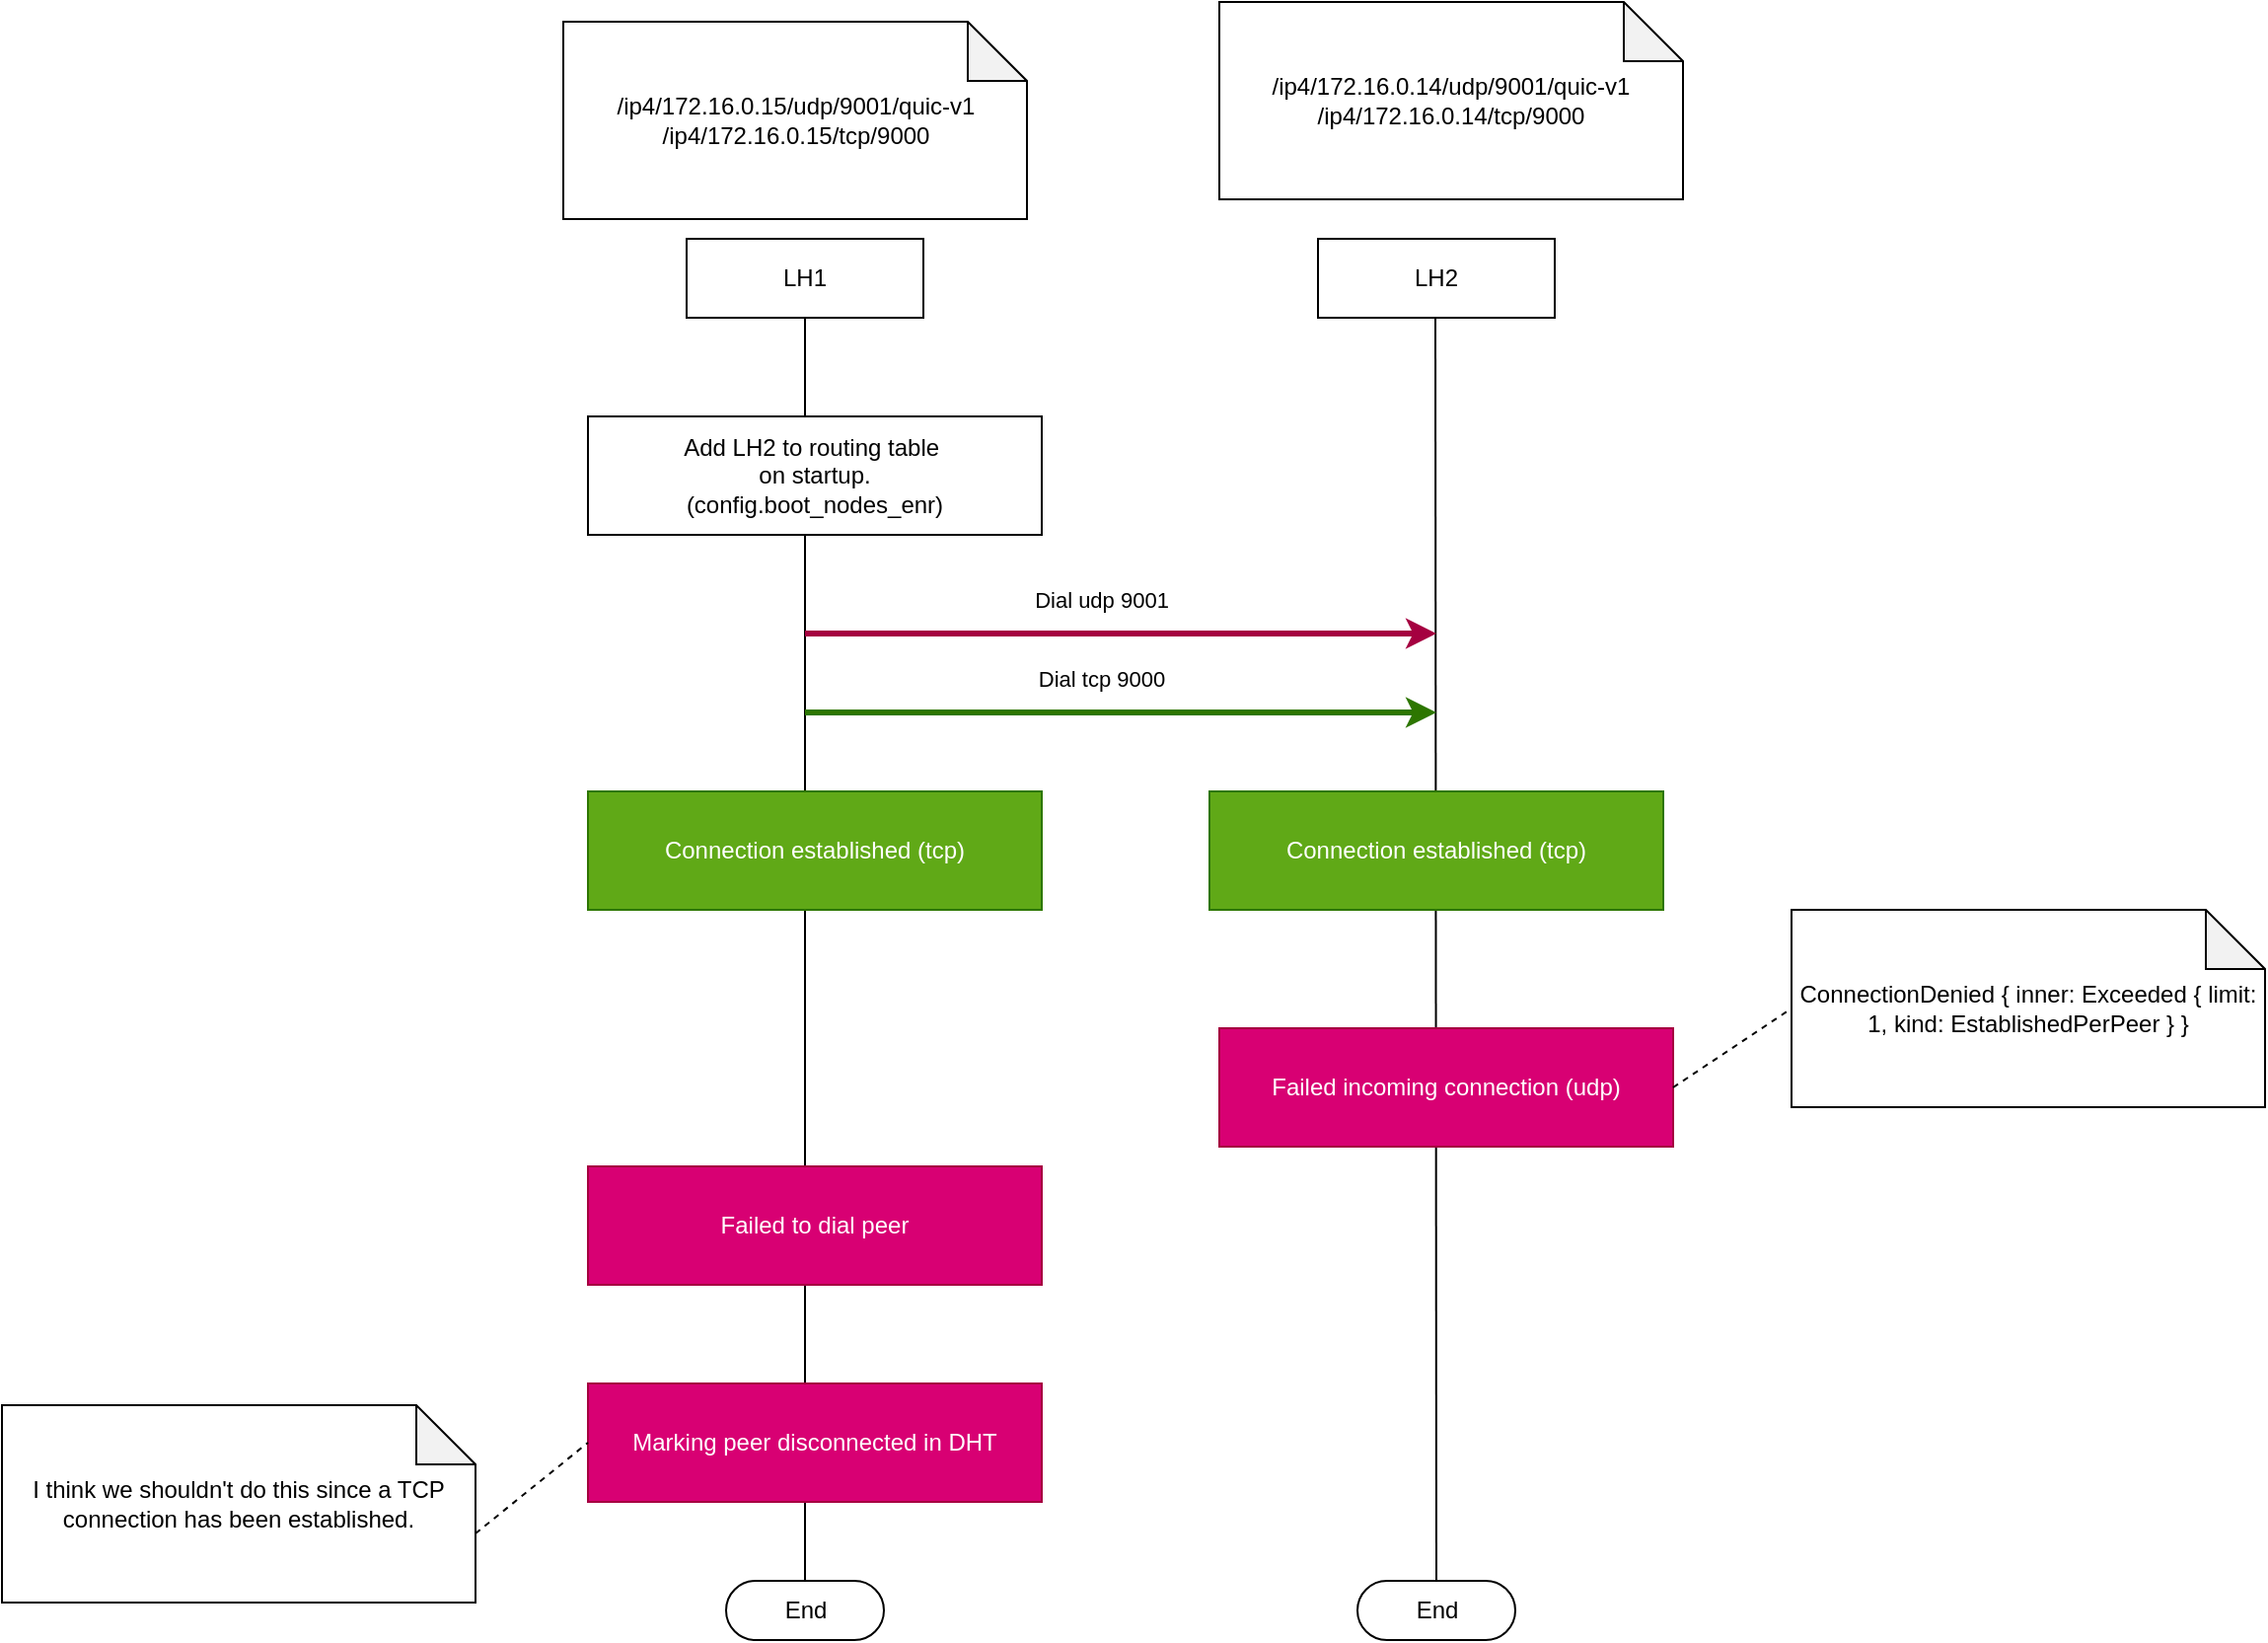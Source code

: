 <mxfile>
    <diagram id="T8pmpTCMuDaPm9wjzUCa" name="Page-1">
        <mxGraphModel dx="1643" dy="1421" grid="0" gridSize="10" guides="1" tooltips="1" connect="1" arrows="1" fold="1" page="0" pageScale="1" pageWidth="827" pageHeight="1169" background="none" math="0" shadow="0">
            <root>
                <mxCell id="0"/>
                <mxCell id="1" parent="0"/>
                <mxCell id="147" value="LH1" style="rounded=0;whiteSpace=wrap;html=1;fontStyle=0" parent="1" vertex="1">
                    <mxGeometry x="160" y="280" width="120" height="40" as="geometry"/>
                </mxCell>
                <mxCell id="148" value="LH2" style="rounded=0;whiteSpace=wrap;html=1;fontStyle=0" parent="1" vertex="1">
                    <mxGeometry x="480" y="280" width="120" height="40" as="geometry"/>
                </mxCell>
                <mxCell id="149" value="" style="endArrow=none;html=1;entryX=0.5;entryY=1;entryDx=0;entryDy=0;exitX=0.5;exitY=0.5;exitDx=0;exitDy=-15;exitPerimeter=0;" parent="1" target="147" edge="1" source="192">
                    <mxGeometry width="50" height="50" relative="1" as="geometry">
                        <mxPoint x="220" y="720" as="sourcePoint"/>
                        <mxPoint x="270" y="430" as="targetPoint"/>
                    </mxGeometry>
                </mxCell>
                <mxCell id="150" value="" style="endArrow=none;html=1;entryX=0.5;entryY=1;entryDx=0;entryDy=0;exitX=0.5;exitY=0.5;exitDx=0;exitDy=-15;exitPerimeter=0;" parent="1" edge="1" source="193">
                    <mxGeometry width="50" height="50" relative="1" as="geometry">
                        <mxPoint x="540" y="720" as="sourcePoint"/>
                        <mxPoint x="539.5" y="320" as="targetPoint"/>
                    </mxGeometry>
                </mxCell>
                <mxCell id="151" value="" style="endArrow=classic;html=1;fillColor=#d80073;strokeColor=#A50040;strokeWidth=3;" parent="1" edge="1">
                    <mxGeometry width="50" height="50" relative="1" as="geometry">
                        <mxPoint x="220" y="480" as="sourcePoint"/>
                        <mxPoint x="540" y="480" as="targetPoint"/>
                    </mxGeometry>
                </mxCell>
                <mxCell id="152" value="Dial udp 9001" style="edgeLabel;html=1;align=center;verticalAlign=middle;resizable=0;points=[];" parent="151" vertex="1" connectable="0">
                    <mxGeometry x="-0.158" y="2" relative="1" as="geometry">
                        <mxPoint x="15" y="-15" as="offset"/>
                    </mxGeometry>
                </mxCell>
                <mxCell id="170" value="ConnectionDenied { inner: Exceeded { limit: 1, kind: EstablishedPerPeer } }" style="shape=note;whiteSpace=wrap;html=1;backgroundOutline=1;darkOpacity=0.05;" parent="1" vertex="1">
                    <mxGeometry x="720" y="620" width="240" height="100" as="geometry"/>
                </mxCell>
                <mxCell id="172" value="/ip4/172.16.0.15/udp/9001/quic-v1&lt;br&gt;/ip4/172.16.0.15/tcp/9000" style="shape=note;whiteSpace=wrap;html=1;backgroundOutline=1;darkOpacity=0.05;" parent="1" vertex="1">
                    <mxGeometry x="97.5" y="170" width="235" height="100" as="geometry"/>
                </mxCell>
                <mxCell id="192" value="End" style="html=1;dashed=0;whitespace=wrap;shape=mxgraph.dfd.start" parent="1" vertex="1">
                    <mxGeometry x="180" y="960" width="80" height="30" as="geometry"/>
                </mxCell>
                <mxCell id="193" value="End" style="html=1;dashed=0;whitespace=wrap;shape=mxgraph.dfd.start" parent="1" vertex="1">
                    <mxGeometry x="500" y="960" width="80" height="30" as="geometry"/>
                </mxCell>
                <mxCell id="198" value="/ip4/172.16.0.14/udp/9001/quic-v1&lt;br&gt;/ip4/172.16.0.14/tcp/9000" style="shape=note;whiteSpace=wrap;html=1;backgroundOutline=1;darkOpacity=0.05;" vertex="1" parent="1">
                    <mxGeometry x="430" y="160" width="235" height="100" as="geometry"/>
                </mxCell>
                <mxCell id="199" value="Add LH2 to routing table&amp;nbsp;&lt;br&gt;on startup.&lt;br&gt;(config.boot_nodes_enr)" style="rounded=0;whiteSpace=wrap;html=1;fontStyle=0" vertex="1" parent="1">
                    <mxGeometry x="110" y="370" width="230" height="60" as="geometry"/>
                </mxCell>
                <mxCell id="200" value="" style="endArrow=classic;html=1;fillColor=#60a917;strokeColor=#2D7600;fontStyle=1;strokeWidth=3;" edge="1" parent="1">
                    <mxGeometry width="50" height="50" relative="1" as="geometry">
                        <mxPoint x="220" y="520" as="sourcePoint"/>
                        <mxPoint x="540" y="520" as="targetPoint"/>
                    </mxGeometry>
                </mxCell>
                <mxCell id="201" value="Dial tcp 9000" style="edgeLabel;html=1;align=center;verticalAlign=middle;resizable=0;points=[];" vertex="1" connectable="0" parent="200">
                    <mxGeometry x="-0.158" y="2" relative="1" as="geometry">
                        <mxPoint x="15" y="-15" as="offset"/>
                    </mxGeometry>
                </mxCell>
                <mxCell id="202" value="Connection established (tcp)" style="rounded=0;whiteSpace=wrap;html=1;fontStyle=0;fillColor=#60a917;fontColor=#ffffff;strokeColor=#2D7600;" vertex="1" parent="1">
                    <mxGeometry x="425" y="560" width="230" height="60" as="geometry"/>
                </mxCell>
                <mxCell id="203" value="Failed incoming connection (udp)" style="rounded=0;whiteSpace=wrap;html=1;fontStyle=0;fillColor=#d80073;fontColor=#ffffff;strokeColor=#A50040;" vertex="1" parent="1">
                    <mxGeometry x="430" y="680" width="230" height="60" as="geometry"/>
                </mxCell>
                <mxCell id="204" value="" style="endArrow=none;dashed=1;html=1;entryX=0;entryY=0.5;entryDx=0;entryDy=0;entryPerimeter=0;" edge="1" parent="1" target="170">
                    <mxGeometry width="50" height="50" relative="1" as="geometry">
                        <mxPoint x="660" y="710" as="sourcePoint"/>
                        <mxPoint x="400" y="840" as="targetPoint"/>
                    </mxGeometry>
                </mxCell>
                <mxCell id="205" value="Failed to dial peer" style="rounded=0;whiteSpace=wrap;html=1;fontStyle=0;fillColor=#d80073;fontColor=#ffffff;strokeColor=#A50040;" vertex="1" parent="1">
                    <mxGeometry x="110" y="750" width="230" height="60" as="geometry"/>
                </mxCell>
                <mxCell id="206" value="Connection established (tcp)" style="rounded=0;whiteSpace=wrap;html=1;fontStyle=0;fillColor=#60a917;fontColor=#ffffff;strokeColor=#2D7600;" vertex="1" parent="1">
                    <mxGeometry x="110" y="560" width="230" height="60" as="geometry"/>
                </mxCell>
                <mxCell id="207" value="Marking peer disconnected in DHT" style="rounded=0;whiteSpace=wrap;html=1;fontStyle=0;fillColor=#d80073;fontColor=#ffffff;strokeColor=#A50040;" vertex="1" parent="1">
                    <mxGeometry x="110" y="860" width="230" height="60" as="geometry"/>
                </mxCell>
                <mxCell id="208" value="I think we shouldn't do this since a TCP connection has been established." style="shape=note;whiteSpace=wrap;html=1;backgroundOutline=1;darkOpacity=0.05;" vertex="1" parent="1">
                    <mxGeometry x="-187" y="871" width="240" height="100" as="geometry"/>
                </mxCell>
                <mxCell id="209" value="" style="endArrow=none;dashed=1;html=1;entryX=0;entryY=0.5;entryDx=0;entryDy=0;exitX=0;exitY=0;exitDx=240;exitDy=65;exitPerimeter=0;" edge="1" parent="1" source="208" target="207">
                    <mxGeometry width="50" height="50" relative="1" as="geometry">
                        <mxPoint x="670" y="720" as="sourcePoint"/>
                        <mxPoint x="730" y="680" as="targetPoint"/>
                    </mxGeometry>
                </mxCell>
            </root>
        </mxGraphModel>
    </diagram>
</mxfile>